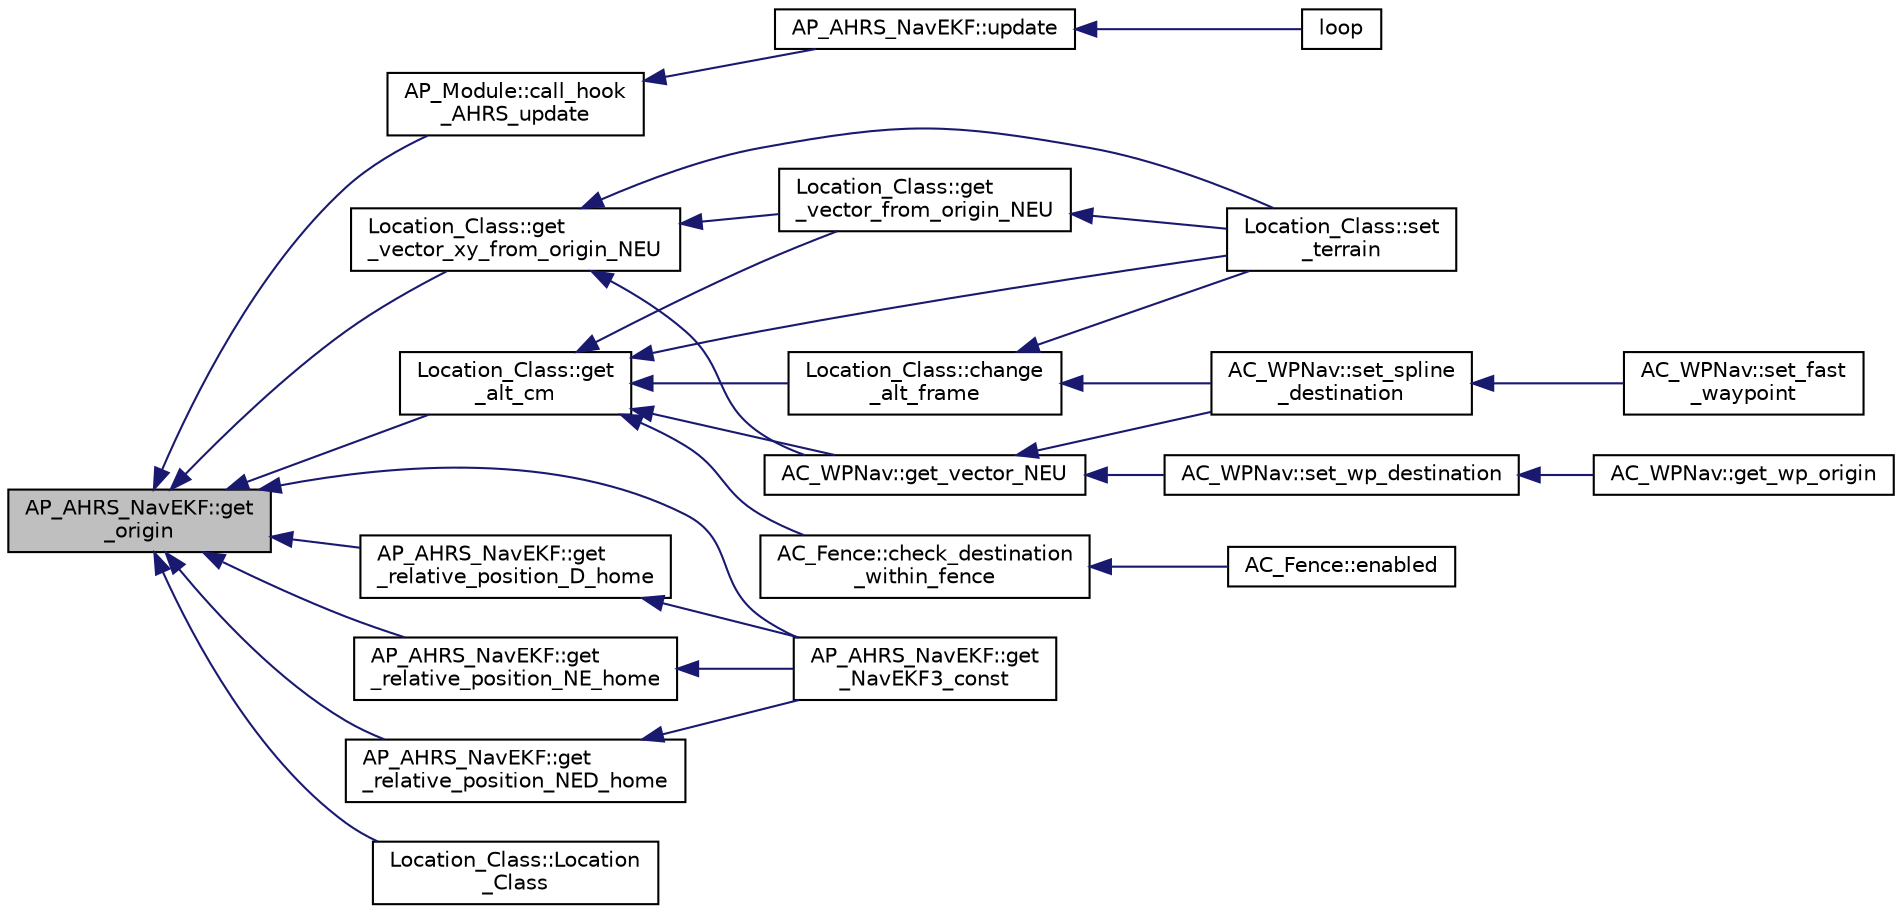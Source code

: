 digraph "AP_AHRS_NavEKF::get_origin"
{
 // INTERACTIVE_SVG=YES
  edge [fontname="Helvetica",fontsize="10",labelfontname="Helvetica",labelfontsize="10"];
  node [fontname="Helvetica",fontsize="10",shape=record];
  rankdir="LR";
  Node1 [label="AP_AHRS_NavEKF::get\l_origin",height=0.2,width=0.4,color="black", fillcolor="grey75", style="filled", fontcolor="black"];
  Node1 -> Node2 [dir="back",color="midnightblue",fontsize="10",style="solid",fontname="Helvetica"];
  Node2 [label="AP_Module::call_hook\l_AHRS_update",height=0.2,width=0.4,color="black", fillcolor="white", style="filled",URL="$classAP__Module.html#a9b4f06b2556a122f11b92b7b29d462c4"];
  Node2 -> Node3 [dir="back",color="midnightblue",fontsize="10",style="solid",fontname="Helvetica"];
  Node3 [label="AP_AHRS_NavEKF::update",height=0.2,width=0.4,color="black", fillcolor="white", style="filled",URL="$classAP__AHRS__NavEKF.html#ac8111979c5dc37a55b2c50818534ea52"];
  Node3 -> Node4 [dir="back",color="midnightblue",fontsize="10",style="solid",fontname="Helvetica"];
  Node4 [label="loop",height=0.2,width=0.4,color="black", fillcolor="white", style="filled",URL="$AHRS__Test_8cpp.html#afe461d27b9c48d5921c00d521181f12f"];
  Node1 -> Node5 [dir="back",color="midnightblue",fontsize="10",style="solid",fontname="Helvetica"];
  Node5 [label="Location_Class::get\l_alt_cm",height=0.2,width=0.4,color="black", fillcolor="white", style="filled",URL="$classLocation__Class.html#a94d8de310c8bdf8441c367e90d6b3f90",tooltip="get altitude in desired frame "];
  Node5 -> Node6 [dir="back",color="midnightblue",fontsize="10",style="solid",fontname="Helvetica"];
  Node6 [label="AC_Fence::check_destination\l_within_fence",height=0.2,width=0.4,color="black", fillcolor="white", style="filled",URL="$classAC__Fence.html#a1ddf2b4968acee81332875003c5ff64d"];
  Node6 -> Node7 [dir="back",color="midnightblue",fontsize="10",style="solid",fontname="Helvetica"];
  Node7 [label="AC_Fence::enabled",height=0.2,width=0.4,color="black", fillcolor="white", style="filled",URL="$classAC__Fence.html#acdc600f19a3e4eb6de655c26f52e0968",tooltip="enabled - returns true if fence is enabled "];
  Node5 -> Node8 [dir="back",color="midnightblue",fontsize="10",style="solid",fontname="Helvetica"];
  Node8 [label="AC_WPNav::get_vector_NEU",height=0.2,width=0.4,color="black", fillcolor="white", style="filled",URL="$classAC__WPNav.html#a91b8fa0d48a6fb79a4d7ef38dfc11123"];
  Node8 -> Node9 [dir="back",color="midnightblue",fontsize="10",style="solid",fontname="Helvetica"];
  Node9 [label="AC_WPNav::set_spline\l_destination",height=0.2,width=0.4,color="black", fillcolor="white", style="filled",URL="$classAC__WPNav.html#a9f9b2b3b12fabb2f5b8026018e562d69"];
  Node9 -> Node10 [dir="back",color="midnightblue",fontsize="10",style="solid",fontname="Helvetica"];
  Node10 [label="AC_WPNav::set_fast\l_waypoint",height=0.2,width=0.4,color="black", fillcolor="white", style="filled",URL="$classAC__WPNav.html#a4795d6f44811c6ca8b592c5cc098e0c0",tooltip="set_fast_waypoint - set to true to ignore the waypoint radius and consider the waypoint &#39;reached&#39; the..."];
  Node8 -> Node11 [dir="back",color="midnightblue",fontsize="10",style="solid",fontname="Helvetica"];
  Node11 [label="AC_WPNav::set_wp_destination",height=0.2,width=0.4,color="black", fillcolor="white", style="filled",URL="$classAC__WPNav.html#a7e131ba7b7deffa86cbf343c495bdf4e"];
  Node11 -> Node12 [dir="back",color="midnightblue",fontsize="10",style="solid",fontname="Helvetica"];
  Node12 [label="AC_WPNav::get_wp_origin",height=0.2,width=0.4,color="black", fillcolor="white", style="filled",URL="$classAC__WPNav.html#acc07b8521654cf468b6a86fad9104a4c",tooltip="get origin using position vector (distance from home in cm) "];
  Node5 -> Node13 [dir="back",color="midnightblue",fontsize="10",style="solid",fontname="Helvetica"];
  Node13 [label="Location_Class::change\l_alt_frame",height=0.2,width=0.4,color="black", fillcolor="white", style="filled",URL="$classLocation__Class.html#a1b58a6a4d185506e76271dee1f047836"];
  Node13 -> Node9 [dir="back",color="midnightblue",fontsize="10",style="solid",fontname="Helvetica"];
  Node13 -> Node14 [dir="back",color="midnightblue",fontsize="10",style="solid",fontname="Helvetica"];
  Node14 [label="Location_Class::set\l_terrain",height=0.2,width=0.4,color="black", fillcolor="white", style="filled",URL="$classLocation__Class.html#aa352d1b331237dc5b2977526d97847eb"];
  Node5 -> Node15 [dir="back",color="midnightblue",fontsize="10",style="solid",fontname="Helvetica"];
  Node15 [label="Location_Class::get\l_vector_from_origin_NEU",height=0.2,width=0.4,color="black", fillcolor="white", style="filled",URL="$classLocation__Class.html#a7b3175ce61dd893910c350a9dd259f49"];
  Node15 -> Node14 [dir="back",color="midnightblue",fontsize="10",style="solid",fontname="Helvetica"];
  Node5 -> Node14 [dir="back",color="midnightblue",fontsize="10",style="solid",fontname="Helvetica"];
  Node1 -> Node16 [dir="back",color="midnightblue",fontsize="10",style="solid",fontname="Helvetica"];
  Node16 [label="AP_AHRS_NavEKF::get\l_NavEKF3_const",height=0.2,width=0.4,color="black", fillcolor="white", style="filled",URL="$classAP__AHRS__NavEKF.html#add98225e5350abab51cccd311f5496c3"];
  Node1 -> Node17 [dir="back",color="midnightblue",fontsize="10",style="solid",fontname="Helvetica"];
  Node17 [label="AP_AHRS_NavEKF::get\l_relative_position_D_home",height=0.2,width=0.4,color="black", fillcolor="white", style="filled",URL="$classAP__AHRS__NavEKF.html#acf8913fdd3d47c9b2cfcdda9d4e27268"];
  Node17 -> Node16 [dir="back",color="midnightblue",fontsize="10",style="solid",fontname="Helvetica"];
  Node1 -> Node18 [dir="back",color="midnightblue",fontsize="10",style="solid",fontname="Helvetica"];
  Node18 [label="AP_AHRS_NavEKF::get\l_relative_position_NE_home",height=0.2,width=0.4,color="black", fillcolor="white", style="filled",URL="$classAP__AHRS__NavEKF.html#ac0db6af5f979f5111e987d2f1e608237"];
  Node18 -> Node16 [dir="back",color="midnightblue",fontsize="10",style="solid",fontname="Helvetica"];
  Node1 -> Node19 [dir="back",color="midnightblue",fontsize="10",style="solid",fontname="Helvetica"];
  Node19 [label="AP_AHRS_NavEKF::get\l_relative_position_NED_home",height=0.2,width=0.4,color="black", fillcolor="white", style="filled",URL="$classAP__AHRS__NavEKF.html#a9f75e1cc7913ff2b730d6fc6b3a5fa71"];
  Node19 -> Node16 [dir="back",color="midnightblue",fontsize="10",style="solid",fontname="Helvetica"];
  Node1 -> Node20 [dir="back",color="midnightblue",fontsize="10",style="solid",fontname="Helvetica"];
  Node20 [label="Location_Class::get\l_vector_xy_from_origin_NEU",height=0.2,width=0.4,color="black", fillcolor="white", style="filled",URL="$classLocation__Class.html#a47b0c66dd700f4ea188eb8a58d886e8a"];
  Node20 -> Node8 [dir="back",color="midnightblue",fontsize="10",style="solid",fontname="Helvetica"];
  Node20 -> Node15 [dir="back",color="midnightblue",fontsize="10",style="solid",fontname="Helvetica"];
  Node20 -> Node14 [dir="back",color="midnightblue",fontsize="10",style="solid",fontname="Helvetica"];
  Node1 -> Node21 [dir="back",color="midnightblue",fontsize="10",style="solid",fontname="Helvetica"];
  Node21 [label="Location_Class::Location\l_Class",height=0.2,width=0.4,color="black", fillcolor="white", style="filled",URL="$classLocation__Class.html#af3b70b24869e8e03f034dc9a61b177d0"];
}

